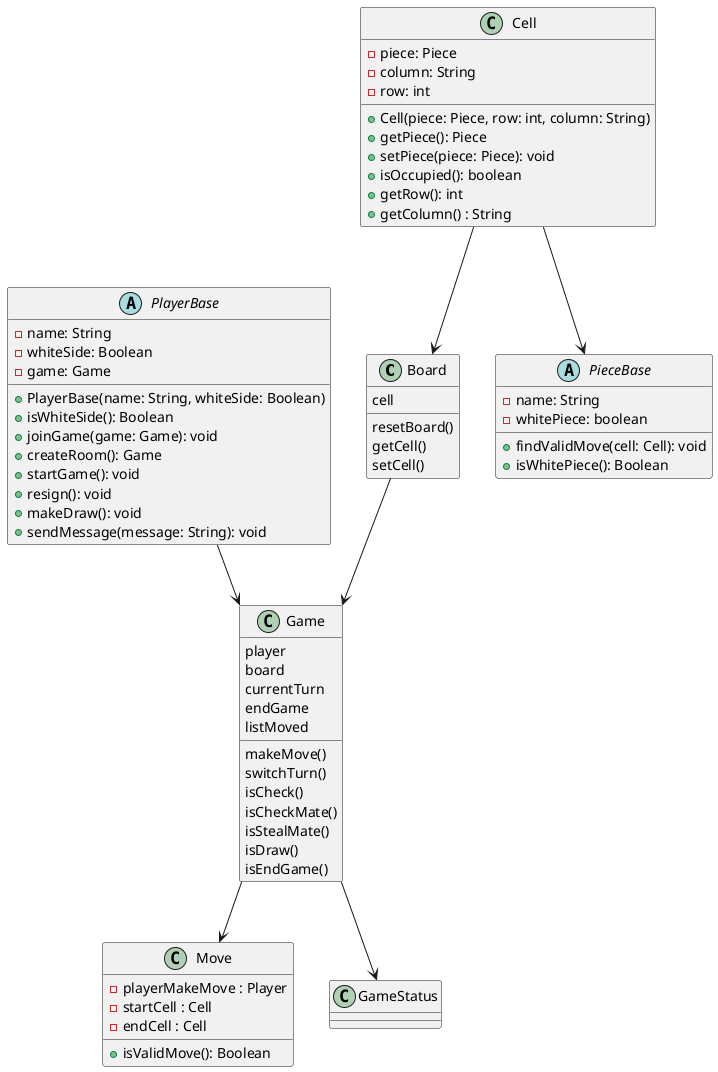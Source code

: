 @startuml classDiagram
class Board {
    cell
    resetBoard()
    getCell()
    setCell()
}
class Game {
    player
    board
    currentTurn
    endGame
    listMoved
    makeMove()
    switchTurn()
    isCheck()
    isCheckMate()
    isStealMate()
    isDraw()
    isEndGame()
}

class Cell {
    -piece: Piece
    -column: String 
    -row: int

    +Cell(piece: Piece, row: int, column: String)
    +getPiece(): Piece
    +setPiece(piece: Piece): void
    +isOccupied(): boolean
    +getRow(): int
    +getColumn() : String
}
abstract class PlayerBase {
    -name: String
    -whiteSide: Boolean
    -game: Game
    
    +PlayerBase(name: String, whiteSide: Boolean)
    +isWhiteSide(): Boolean
    +joinGame(game: Game): void
    +createRoom(): Game
    +startGame(): void
    +resign(): void
    +makeDraw(): void
    +sendMessage(message: String): void
}

abstract class PieceBase {
    -name: String
    -whitePiece: boolean

    +findValidMove(cell: Cell): void
    +isWhitePiece(): Boolean
}

class Move {
    -playerMakeMove : Player
    -startCell : Cell 
    -endCell : Cell

    +isValidMove(): Boolean
}

PlayerBase --> Game
Cell --> Board
Cell -->PieceBase
Board --> Game
Game --> GameStatus
Game --> Move

@enduml


